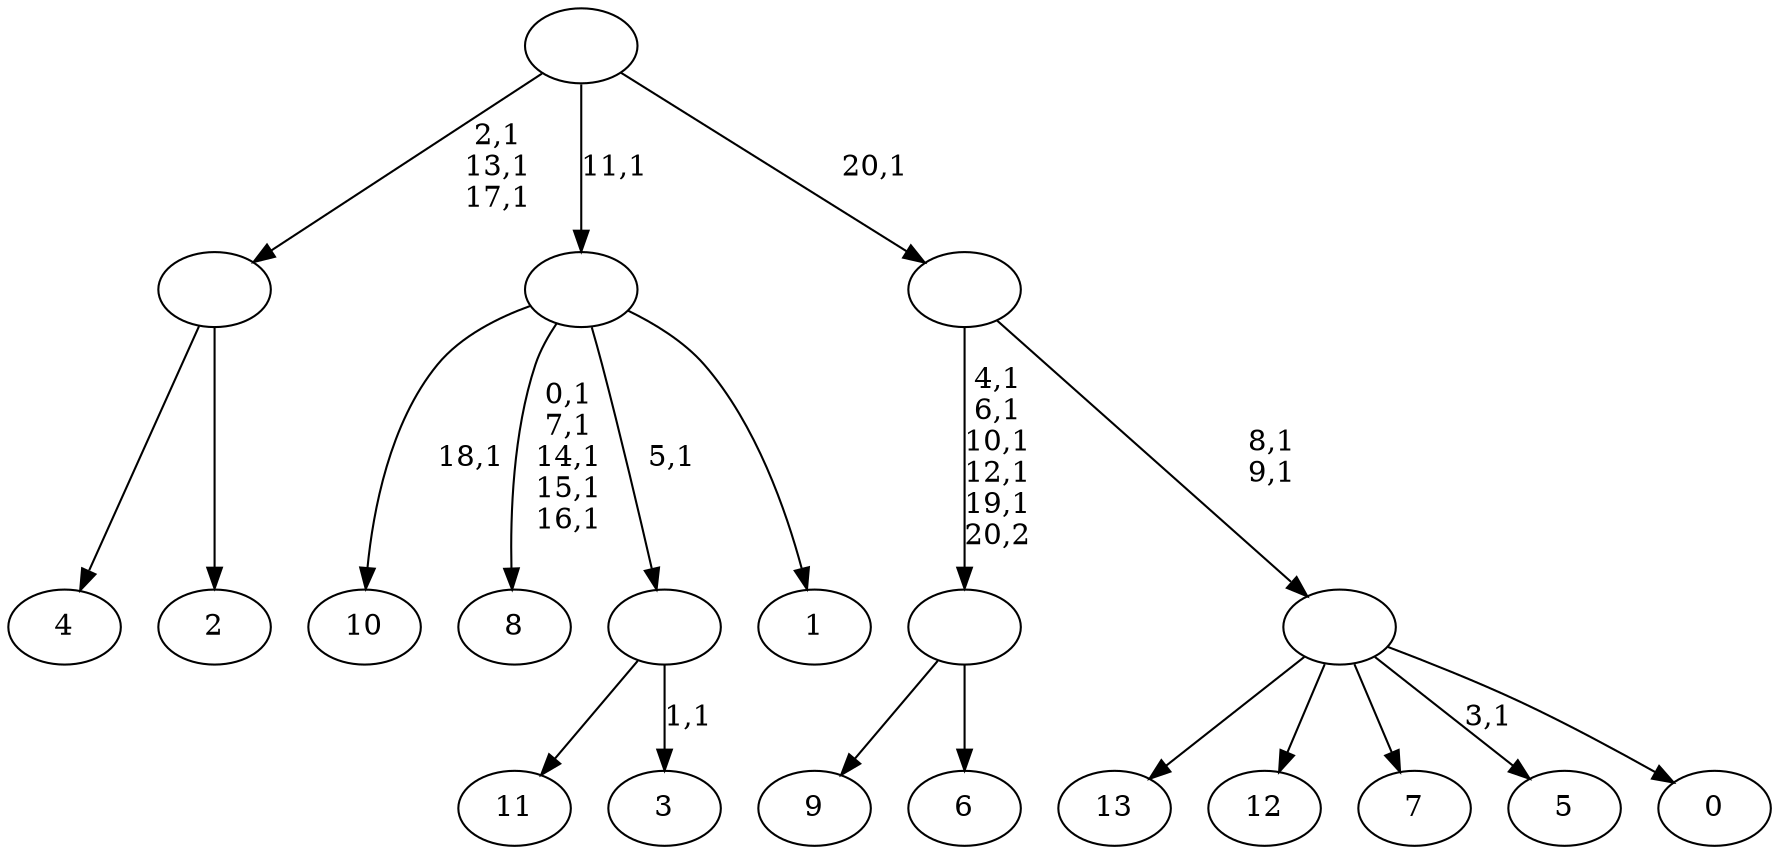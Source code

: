 digraph T {
	35 [label="13"]
	34 [label="12"]
	33 [label="11"]
	32 [label="10"]
	30 [label="9"]
	29 [label="8"]
	23 [label="7"]
	22 [label="6"]
	21 [label=""]
	16 [label="5"]
	14 [label="4"]
	13 [label="3"]
	11 [label=""]
	10 [label="2"]
	9 [label=""]
	6 [label="1"]
	5 [label=""]
	4 [label="0"]
	3 [label=""]
	1 [label=""]
	0 [label=""]
	21 -> 30 [label=""]
	21 -> 22 [label=""]
	11 -> 13 [label="1,1"]
	11 -> 33 [label=""]
	9 -> 14 [label=""]
	9 -> 10 [label=""]
	5 -> 29 [label="0,1\n7,1\n14,1\n15,1\n16,1"]
	5 -> 32 [label="18,1"]
	5 -> 11 [label="5,1"]
	5 -> 6 [label=""]
	3 -> 16 [label="3,1"]
	3 -> 35 [label=""]
	3 -> 34 [label=""]
	3 -> 23 [label=""]
	3 -> 4 [label=""]
	1 -> 3 [label="8,1\n9,1"]
	1 -> 21 [label="4,1\n6,1\n10,1\n12,1\n19,1\n20,2"]
	0 -> 9 [label="2,1\n13,1\n17,1"]
	0 -> 5 [label="11,1"]
	0 -> 1 [label="20,1"]
}
